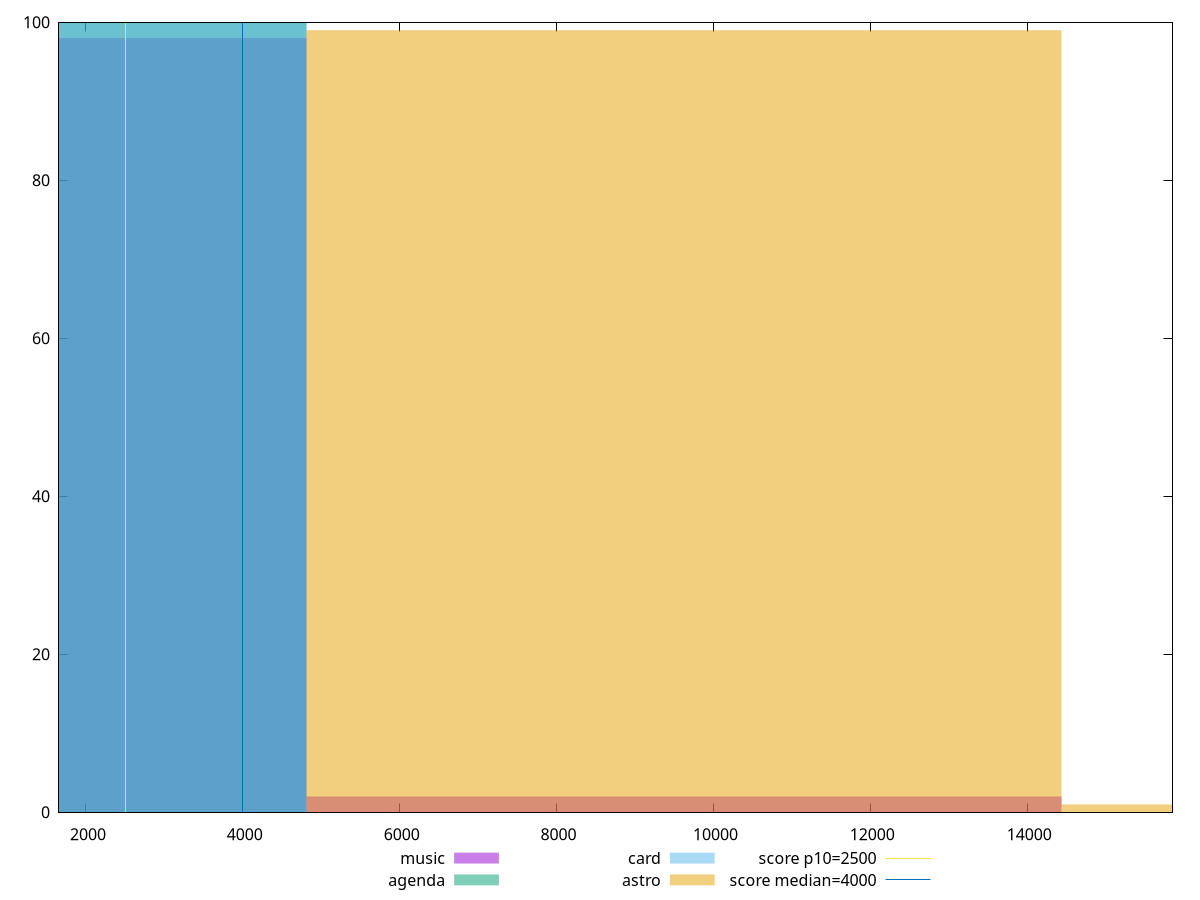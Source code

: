 reset

$music <<EOF
0 98
9625.000486807863 2
EOF

$agenda <<EOF
0 100
EOF

$card <<EOF
0 100
EOF

$astro <<EOF
9625.000486807863 99
19250.000973615726 1
EOF

set key outside below
set boxwidth 9625.000486807863
set xrange [1657.281:15852.823499999999]
set yrange [0:100]
set trange [0:100]
set style fill transparent solid 0.5 noborder

set parametric
set terminal svg size 640, 520 enhanced background rgb 'white'
set output "reports/report_00031_2021-02-24T23-18-18.084Z/largest-contentful-paint/comparison/histogram/all_raw.svg"

plot $music title "music" with boxes, \
     $agenda title "agenda" with boxes, \
     $card title "card" with boxes, \
     $astro title "astro" with boxes, \
     2500,t title "score p10=2500", \
     4000,t title "score median=4000"

reset
